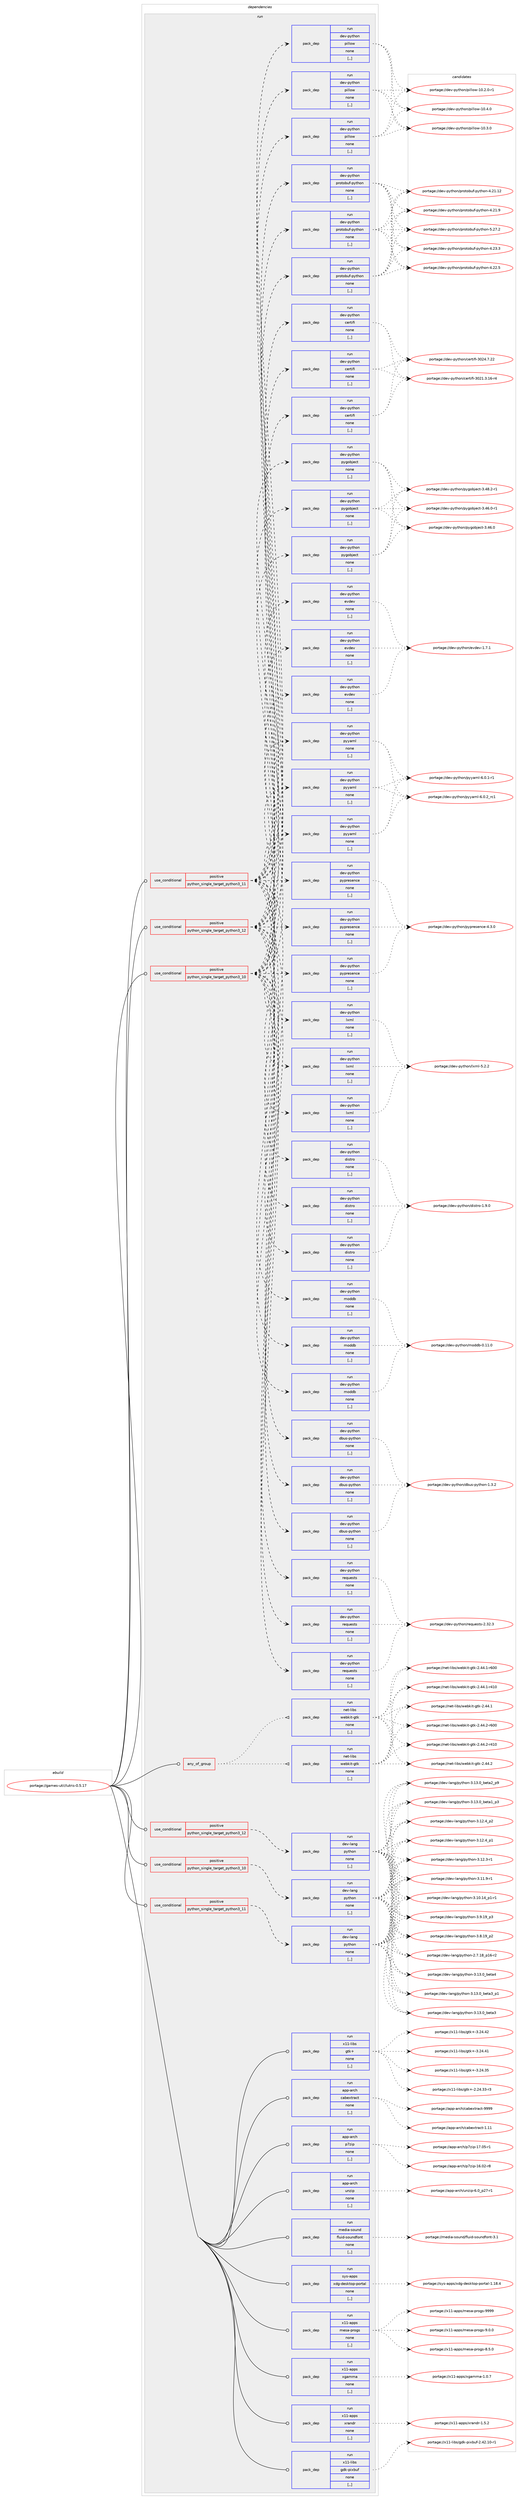 digraph prolog {

# *************
# Graph options
# *************

newrank=true;
concentrate=true;
compound=true;
graph [rankdir=LR,fontname=Helvetica,fontsize=10,ranksep=1.5];#, ranksep=2.5, nodesep=0.2];
edge  [arrowhead=vee];
node  [fontname=Helvetica,fontsize=10];

# **********
# The ebuild
# **********

subgraph cluster_leftcol {
color=gray;
label=<<i>ebuild</i>>;
id [label="portage://games-util/lutris-0.5.17", color=red, width=4, href="../games-util/lutris-0.5.17.svg"];
}

# ****************
# The dependencies
# ****************

subgraph cluster_midcol {
color=gray;
label=<<i>dependencies</i>>;
subgraph cluster_compile {
fillcolor="#eeeeee";
style=filled;
label=<<i>compile</i>>;
}
subgraph cluster_compileandrun {
fillcolor="#eeeeee";
style=filled;
label=<<i>compile and run</i>>;
}
subgraph cluster_run {
fillcolor="#eeeeee";
style=filled;
label=<<i>run</i>>;
subgraph any1365 {
dependency235565 [label=<<TABLE BORDER="0" CELLBORDER="1" CELLSPACING="0" CELLPADDING="4"><TR><TD CELLPADDING="10">any_of_group</TD></TR></TABLE>>, shape=none, color=red];subgraph pack169086 {
dependency235566 [label=<<TABLE BORDER="0" CELLBORDER="1" CELLSPACING="0" CELLPADDING="4" WIDTH="220"><TR><TD ROWSPAN="6" CELLPADDING="30">pack_dep</TD></TR><TR><TD WIDTH="110">run</TD></TR><TR><TD>net-libs</TD></TR><TR><TD>webkit-gtk</TD></TR><TR><TD>none</TD></TR><TR><TD>[,,]</TD></TR></TABLE>>, shape=none, color=blue];
}
dependency235565:e -> dependency235566:w [weight=20,style="dotted",arrowhead="oinv"];
subgraph pack169087 {
dependency235567 [label=<<TABLE BORDER="0" CELLBORDER="1" CELLSPACING="0" CELLPADDING="4" WIDTH="220"><TR><TD ROWSPAN="6" CELLPADDING="30">pack_dep</TD></TR><TR><TD WIDTH="110">run</TD></TR><TR><TD>net-libs</TD></TR><TR><TD>webkit-gtk</TD></TR><TR><TD>none</TD></TR><TR><TD>[,,]</TD></TR></TABLE>>, shape=none, color=blue];
}
dependency235565:e -> dependency235567:w [weight=20,style="dotted",arrowhead="oinv"];
}
id:e -> dependency235565:w [weight=20,style="solid",arrowhead="odot"];
subgraph cond64954 {
dependency235568 [label=<<TABLE BORDER="0" CELLBORDER="1" CELLSPACING="0" CELLPADDING="4"><TR><TD ROWSPAN="3" CELLPADDING="10">use_conditional</TD></TR><TR><TD>positive</TD></TR><TR><TD>python_single_target_python3_10</TD></TR></TABLE>>, shape=none, color=red];
subgraph pack169088 {
dependency235569 [label=<<TABLE BORDER="0" CELLBORDER="1" CELLSPACING="0" CELLPADDING="4" WIDTH="220"><TR><TD ROWSPAN="6" CELLPADDING="30">pack_dep</TD></TR><TR><TD WIDTH="110">run</TD></TR><TR><TD>dev-lang</TD></TR><TR><TD>python</TD></TR><TR><TD>none</TD></TR><TR><TD>[,,]</TD></TR></TABLE>>, shape=none, color=blue];
}
dependency235568:e -> dependency235569:w [weight=20,style="dashed",arrowhead="vee"];
}
id:e -> dependency235568:w [weight=20,style="solid",arrowhead="odot"];
subgraph cond64955 {
dependency235570 [label=<<TABLE BORDER="0" CELLBORDER="1" CELLSPACING="0" CELLPADDING="4"><TR><TD ROWSPAN="3" CELLPADDING="10">use_conditional</TD></TR><TR><TD>positive</TD></TR><TR><TD>python_single_target_python3_10</TD></TR></TABLE>>, shape=none, color=red];
subgraph pack169089 {
dependency235571 [label=<<TABLE BORDER="0" CELLBORDER="1" CELLSPACING="0" CELLPADDING="4" WIDTH="220"><TR><TD ROWSPAN="6" CELLPADDING="30">pack_dep</TD></TR><TR><TD WIDTH="110">run</TD></TR><TR><TD>dev-python</TD></TR><TR><TD>certifi</TD></TR><TR><TD>none</TD></TR><TR><TD>[,,]</TD></TR></TABLE>>, shape=none, color=blue];
}
dependency235570:e -> dependency235571:w [weight=20,style="dashed",arrowhead="vee"];
subgraph pack169090 {
dependency235572 [label=<<TABLE BORDER="0" CELLBORDER="1" CELLSPACING="0" CELLPADDING="4" WIDTH="220"><TR><TD ROWSPAN="6" CELLPADDING="30">pack_dep</TD></TR><TR><TD WIDTH="110">run</TD></TR><TR><TD>dev-python</TD></TR><TR><TD>dbus-python</TD></TR><TR><TD>none</TD></TR><TR><TD>[,,]</TD></TR></TABLE>>, shape=none, color=blue];
}
dependency235570:e -> dependency235572:w [weight=20,style="dashed",arrowhead="vee"];
subgraph pack169091 {
dependency235573 [label=<<TABLE BORDER="0" CELLBORDER="1" CELLSPACING="0" CELLPADDING="4" WIDTH="220"><TR><TD ROWSPAN="6" CELLPADDING="30">pack_dep</TD></TR><TR><TD WIDTH="110">run</TD></TR><TR><TD>dev-python</TD></TR><TR><TD>distro</TD></TR><TR><TD>none</TD></TR><TR><TD>[,,]</TD></TR></TABLE>>, shape=none, color=blue];
}
dependency235570:e -> dependency235573:w [weight=20,style="dashed",arrowhead="vee"];
subgraph pack169092 {
dependency235574 [label=<<TABLE BORDER="0" CELLBORDER="1" CELLSPACING="0" CELLPADDING="4" WIDTH="220"><TR><TD ROWSPAN="6" CELLPADDING="30">pack_dep</TD></TR><TR><TD WIDTH="110">run</TD></TR><TR><TD>dev-python</TD></TR><TR><TD>evdev</TD></TR><TR><TD>none</TD></TR><TR><TD>[,,]</TD></TR></TABLE>>, shape=none, color=blue];
}
dependency235570:e -> dependency235574:w [weight=20,style="dashed",arrowhead="vee"];
subgraph pack169093 {
dependency235575 [label=<<TABLE BORDER="0" CELLBORDER="1" CELLSPACING="0" CELLPADDING="4" WIDTH="220"><TR><TD ROWSPAN="6" CELLPADDING="30">pack_dep</TD></TR><TR><TD WIDTH="110">run</TD></TR><TR><TD>dev-python</TD></TR><TR><TD>lxml</TD></TR><TR><TD>none</TD></TR><TR><TD>[,,]</TD></TR></TABLE>>, shape=none, color=blue];
}
dependency235570:e -> dependency235575:w [weight=20,style="dashed",arrowhead="vee"];
subgraph pack169094 {
dependency235576 [label=<<TABLE BORDER="0" CELLBORDER="1" CELLSPACING="0" CELLPADDING="4" WIDTH="220"><TR><TD ROWSPAN="6" CELLPADDING="30">pack_dep</TD></TR><TR><TD WIDTH="110">run</TD></TR><TR><TD>dev-python</TD></TR><TR><TD>pillow</TD></TR><TR><TD>none</TD></TR><TR><TD>[,,]</TD></TR></TABLE>>, shape=none, color=blue];
}
dependency235570:e -> dependency235576:w [weight=20,style="dashed",arrowhead="vee"];
subgraph pack169095 {
dependency235577 [label=<<TABLE BORDER="0" CELLBORDER="1" CELLSPACING="0" CELLPADDING="4" WIDTH="220"><TR><TD ROWSPAN="6" CELLPADDING="30">pack_dep</TD></TR><TR><TD WIDTH="110">run</TD></TR><TR><TD>dev-python</TD></TR><TR><TD>pygobject</TD></TR><TR><TD>none</TD></TR><TR><TD>[,,]</TD></TR></TABLE>>, shape=none, color=blue];
}
dependency235570:e -> dependency235577:w [weight=20,style="dashed",arrowhead="vee"];
subgraph pack169096 {
dependency235578 [label=<<TABLE BORDER="0" CELLBORDER="1" CELLSPACING="0" CELLPADDING="4" WIDTH="220"><TR><TD ROWSPAN="6" CELLPADDING="30">pack_dep</TD></TR><TR><TD WIDTH="110">run</TD></TR><TR><TD>dev-python</TD></TR><TR><TD>pypresence</TD></TR><TR><TD>none</TD></TR><TR><TD>[,,]</TD></TR></TABLE>>, shape=none, color=blue];
}
dependency235570:e -> dependency235578:w [weight=20,style="dashed",arrowhead="vee"];
subgraph pack169097 {
dependency235579 [label=<<TABLE BORDER="0" CELLBORDER="1" CELLSPACING="0" CELLPADDING="4" WIDTH="220"><TR><TD ROWSPAN="6" CELLPADDING="30">pack_dep</TD></TR><TR><TD WIDTH="110">run</TD></TR><TR><TD>dev-python</TD></TR><TR><TD>pyyaml</TD></TR><TR><TD>none</TD></TR><TR><TD>[,,]</TD></TR></TABLE>>, shape=none, color=blue];
}
dependency235570:e -> dependency235579:w [weight=20,style="dashed",arrowhead="vee"];
subgraph pack169098 {
dependency235580 [label=<<TABLE BORDER="0" CELLBORDER="1" CELLSPACING="0" CELLPADDING="4" WIDTH="220"><TR><TD ROWSPAN="6" CELLPADDING="30">pack_dep</TD></TR><TR><TD WIDTH="110">run</TD></TR><TR><TD>dev-python</TD></TR><TR><TD>requests</TD></TR><TR><TD>none</TD></TR><TR><TD>[,,]</TD></TR></TABLE>>, shape=none, color=blue];
}
dependency235570:e -> dependency235580:w [weight=20,style="dashed",arrowhead="vee"];
subgraph pack169099 {
dependency235581 [label=<<TABLE BORDER="0" CELLBORDER="1" CELLSPACING="0" CELLPADDING="4" WIDTH="220"><TR><TD ROWSPAN="6" CELLPADDING="30">pack_dep</TD></TR><TR><TD WIDTH="110">run</TD></TR><TR><TD>dev-python</TD></TR><TR><TD>protobuf-python</TD></TR><TR><TD>none</TD></TR><TR><TD>[,,]</TD></TR></TABLE>>, shape=none, color=blue];
}
dependency235570:e -> dependency235581:w [weight=20,style="dashed",arrowhead="vee"];
subgraph pack169100 {
dependency235582 [label=<<TABLE BORDER="0" CELLBORDER="1" CELLSPACING="0" CELLPADDING="4" WIDTH="220"><TR><TD ROWSPAN="6" CELLPADDING="30">pack_dep</TD></TR><TR><TD WIDTH="110">run</TD></TR><TR><TD>dev-python</TD></TR><TR><TD>moddb</TD></TR><TR><TD>none</TD></TR><TR><TD>[,,]</TD></TR></TABLE>>, shape=none, color=blue];
}
dependency235570:e -> dependency235582:w [weight=20,style="dashed",arrowhead="vee"];
}
id:e -> dependency235570:w [weight=20,style="solid",arrowhead="odot"];
subgraph cond64956 {
dependency235583 [label=<<TABLE BORDER="0" CELLBORDER="1" CELLSPACING="0" CELLPADDING="4"><TR><TD ROWSPAN="3" CELLPADDING="10">use_conditional</TD></TR><TR><TD>positive</TD></TR><TR><TD>python_single_target_python3_11</TD></TR></TABLE>>, shape=none, color=red];
subgraph pack169101 {
dependency235584 [label=<<TABLE BORDER="0" CELLBORDER="1" CELLSPACING="0" CELLPADDING="4" WIDTH="220"><TR><TD ROWSPAN="6" CELLPADDING="30">pack_dep</TD></TR><TR><TD WIDTH="110">run</TD></TR><TR><TD>dev-lang</TD></TR><TR><TD>python</TD></TR><TR><TD>none</TD></TR><TR><TD>[,,]</TD></TR></TABLE>>, shape=none, color=blue];
}
dependency235583:e -> dependency235584:w [weight=20,style="dashed",arrowhead="vee"];
}
id:e -> dependency235583:w [weight=20,style="solid",arrowhead="odot"];
subgraph cond64957 {
dependency235585 [label=<<TABLE BORDER="0" CELLBORDER="1" CELLSPACING="0" CELLPADDING="4"><TR><TD ROWSPAN="3" CELLPADDING="10">use_conditional</TD></TR><TR><TD>positive</TD></TR><TR><TD>python_single_target_python3_11</TD></TR></TABLE>>, shape=none, color=red];
subgraph pack169102 {
dependency235586 [label=<<TABLE BORDER="0" CELLBORDER="1" CELLSPACING="0" CELLPADDING="4" WIDTH="220"><TR><TD ROWSPAN="6" CELLPADDING="30">pack_dep</TD></TR><TR><TD WIDTH="110">run</TD></TR><TR><TD>dev-python</TD></TR><TR><TD>certifi</TD></TR><TR><TD>none</TD></TR><TR><TD>[,,]</TD></TR></TABLE>>, shape=none, color=blue];
}
dependency235585:e -> dependency235586:w [weight=20,style="dashed",arrowhead="vee"];
subgraph pack169103 {
dependency235587 [label=<<TABLE BORDER="0" CELLBORDER="1" CELLSPACING="0" CELLPADDING="4" WIDTH="220"><TR><TD ROWSPAN="6" CELLPADDING="30">pack_dep</TD></TR><TR><TD WIDTH="110">run</TD></TR><TR><TD>dev-python</TD></TR><TR><TD>dbus-python</TD></TR><TR><TD>none</TD></TR><TR><TD>[,,]</TD></TR></TABLE>>, shape=none, color=blue];
}
dependency235585:e -> dependency235587:w [weight=20,style="dashed",arrowhead="vee"];
subgraph pack169104 {
dependency235588 [label=<<TABLE BORDER="0" CELLBORDER="1" CELLSPACING="0" CELLPADDING="4" WIDTH="220"><TR><TD ROWSPAN="6" CELLPADDING="30">pack_dep</TD></TR><TR><TD WIDTH="110">run</TD></TR><TR><TD>dev-python</TD></TR><TR><TD>distro</TD></TR><TR><TD>none</TD></TR><TR><TD>[,,]</TD></TR></TABLE>>, shape=none, color=blue];
}
dependency235585:e -> dependency235588:w [weight=20,style="dashed",arrowhead="vee"];
subgraph pack169105 {
dependency235589 [label=<<TABLE BORDER="0" CELLBORDER="1" CELLSPACING="0" CELLPADDING="4" WIDTH="220"><TR><TD ROWSPAN="6" CELLPADDING="30">pack_dep</TD></TR><TR><TD WIDTH="110">run</TD></TR><TR><TD>dev-python</TD></TR><TR><TD>evdev</TD></TR><TR><TD>none</TD></TR><TR><TD>[,,]</TD></TR></TABLE>>, shape=none, color=blue];
}
dependency235585:e -> dependency235589:w [weight=20,style="dashed",arrowhead="vee"];
subgraph pack169106 {
dependency235590 [label=<<TABLE BORDER="0" CELLBORDER="1" CELLSPACING="0" CELLPADDING="4" WIDTH="220"><TR><TD ROWSPAN="6" CELLPADDING="30">pack_dep</TD></TR><TR><TD WIDTH="110">run</TD></TR><TR><TD>dev-python</TD></TR><TR><TD>lxml</TD></TR><TR><TD>none</TD></TR><TR><TD>[,,]</TD></TR></TABLE>>, shape=none, color=blue];
}
dependency235585:e -> dependency235590:w [weight=20,style="dashed",arrowhead="vee"];
subgraph pack169107 {
dependency235591 [label=<<TABLE BORDER="0" CELLBORDER="1" CELLSPACING="0" CELLPADDING="4" WIDTH="220"><TR><TD ROWSPAN="6" CELLPADDING="30">pack_dep</TD></TR><TR><TD WIDTH="110">run</TD></TR><TR><TD>dev-python</TD></TR><TR><TD>pillow</TD></TR><TR><TD>none</TD></TR><TR><TD>[,,]</TD></TR></TABLE>>, shape=none, color=blue];
}
dependency235585:e -> dependency235591:w [weight=20,style="dashed",arrowhead="vee"];
subgraph pack169108 {
dependency235592 [label=<<TABLE BORDER="0" CELLBORDER="1" CELLSPACING="0" CELLPADDING="4" WIDTH="220"><TR><TD ROWSPAN="6" CELLPADDING="30">pack_dep</TD></TR><TR><TD WIDTH="110">run</TD></TR><TR><TD>dev-python</TD></TR><TR><TD>pygobject</TD></TR><TR><TD>none</TD></TR><TR><TD>[,,]</TD></TR></TABLE>>, shape=none, color=blue];
}
dependency235585:e -> dependency235592:w [weight=20,style="dashed",arrowhead="vee"];
subgraph pack169109 {
dependency235593 [label=<<TABLE BORDER="0" CELLBORDER="1" CELLSPACING="0" CELLPADDING="4" WIDTH="220"><TR><TD ROWSPAN="6" CELLPADDING="30">pack_dep</TD></TR><TR><TD WIDTH="110">run</TD></TR><TR><TD>dev-python</TD></TR><TR><TD>pypresence</TD></TR><TR><TD>none</TD></TR><TR><TD>[,,]</TD></TR></TABLE>>, shape=none, color=blue];
}
dependency235585:e -> dependency235593:w [weight=20,style="dashed",arrowhead="vee"];
subgraph pack169110 {
dependency235594 [label=<<TABLE BORDER="0" CELLBORDER="1" CELLSPACING="0" CELLPADDING="4" WIDTH="220"><TR><TD ROWSPAN="6" CELLPADDING="30">pack_dep</TD></TR><TR><TD WIDTH="110">run</TD></TR><TR><TD>dev-python</TD></TR><TR><TD>pyyaml</TD></TR><TR><TD>none</TD></TR><TR><TD>[,,]</TD></TR></TABLE>>, shape=none, color=blue];
}
dependency235585:e -> dependency235594:w [weight=20,style="dashed",arrowhead="vee"];
subgraph pack169111 {
dependency235595 [label=<<TABLE BORDER="0" CELLBORDER="1" CELLSPACING="0" CELLPADDING="4" WIDTH="220"><TR><TD ROWSPAN="6" CELLPADDING="30">pack_dep</TD></TR><TR><TD WIDTH="110">run</TD></TR><TR><TD>dev-python</TD></TR><TR><TD>requests</TD></TR><TR><TD>none</TD></TR><TR><TD>[,,]</TD></TR></TABLE>>, shape=none, color=blue];
}
dependency235585:e -> dependency235595:w [weight=20,style="dashed",arrowhead="vee"];
subgraph pack169112 {
dependency235596 [label=<<TABLE BORDER="0" CELLBORDER="1" CELLSPACING="0" CELLPADDING="4" WIDTH="220"><TR><TD ROWSPAN="6" CELLPADDING="30">pack_dep</TD></TR><TR><TD WIDTH="110">run</TD></TR><TR><TD>dev-python</TD></TR><TR><TD>protobuf-python</TD></TR><TR><TD>none</TD></TR><TR><TD>[,,]</TD></TR></TABLE>>, shape=none, color=blue];
}
dependency235585:e -> dependency235596:w [weight=20,style="dashed",arrowhead="vee"];
subgraph pack169113 {
dependency235597 [label=<<TABLE BORDER="0" CELLBORDER="1" CELLSPACING="0" CELLPADDING="4" WIDTH="220"><TR><TD ROWSPAN="6" CELLPADDING="30">pack_dep</TD></TR><TR><TD WIDTH="110">run</TD></TR><TR><TD>dev-python</TD></TR><TR><TD>moddb</TD></TR><TR><TD>none</TD></TR><TR><TD>[,,]</TD></TR></TABLE>>, shape=none, color=blue];
}
dependency235585:e -> dependency235597:w [weight=20,style="dashed",arrowhead="vee"];
}
id:e -> dependency235585:w [weight=20,style="solid",arrowhead="odot"];
subgraph cond64958 {
dependency235598 [label=<<TABLE BORDER="0" CELLBORDER="1" CELLSPACING="0" CELLPADDING="4"><TR><TD ROWSPAN="3" CELLPADDING="10">use_conditional</TD></TR><TR><TD>positive</TD></TR><TR><TD>python_single_target_python3_12</TD></TR></TABLE>>, shape=none, color=red];
subgraph pack169114 {
dependency235599 [label=<<TABLE BORDER="0" CELLBORDER="1" CELLSPACING="0" CELLPADDING="4" WIDTH="220"><TR><TD ROWSPAN="6" CELLPADDING="30">pack_dep</TD></TR><TR><TD WIDTH="110">run</TD></TR><TR><TD>dev-lang</TD></TR><TR><TD>python</TD></TR><TR><TD>none</TD></TR><TR><TD>[,,]</TD></TR></TABLE>>, shape=none, color=blue];
}
dependency235598:e -> dependency235599:w [weight=20,style="dashed",arrowhead="vee"];
}
id:e -> dependency235598:w [weight=20,style="solid",arrowhead="odot"];
subgraph cond64959 {
dependency235600 [label=<<TABLE BORDER="0" CELLBORDER="1" CELLSPACING="0" CELLPADDING="4"><TR><TD ROWSPAN="3" CELLPADDING="10">use_conditional</TD></TR><TR><TD>positive</TD></TR><TR><TD>python_single_target_python3_12</TD></TR></TABLE>>, shape=none, color=red];
subgraph pack169115 {
dependency235601 [label=<<TABLE BORDER="0" CELLBORDER="1" CELLSPACING="0" CELLPADDING="4" WIDTH="220"><TR><TD ROWSPAN="6" CELLPADDING="30">pack_dep</TD></TR><TR><TD WIDTH="110">run</TD></TR><TR><TD>dev-python</TD></TR><TR><TD>certifi</TD></TR><TR><TD>none</TD></TR><TR><TD>[,,]</TD></TR></TABLE>>, shape=none, color=blue];
}
dependency235600:e -> dependency235601:w [weight=20,style="dashed",arrowhead="vee"];
subgraph pack169116 {
dependency235602 [label=<<TABLE BORDER="0" CELLBORDER="1" CELLSPACING="0" CELLPADDING="4" WIDTH="220"><TR><TD ROWSPAN="6" CELLPADDING="30">pack_dep</TD></TR><TR><TD WIDTH="110">run</TD></TR><TR><TD>dev-python</TD></TR><TR><TD>dbus-python</TD></TR><TR><TD>none</TD></TR><TR><TD>[,,]</TD></TR></TABLE>>, shape=none, color=blue];
}
dependency235600:e -> dependency235602:w [weight=20,style="dashed",arrowhead="vee"];
subgraph pack169117 {
dependency235603 [label=<<TABLE BORDER="0" CELLBORDER="1" CELLSPACING="0" CELLPADDING="4" WIDTH="220"><TR><TD ROWSPAN="6" CELLPADDING="30">pack_dep</TD></TR><TR><TD WIDTH="110">run</TD></TR><TR><TD>dev-python</TD></TR><TR><TD>distro</TD></TR><TR><TD>none</TD></TR><TR><TD>[,,]</TD></TR></TABLE>>, shape=none, color=blue];
}
dependency235600:e -> dependency235603:w [weight=20,style="dashed",arrowhead="vee"];
subgraph pack169118 {
dependency235604 [label=<<TABLE BORDER="0" CELLBORDER="1" CELLSPACING="0" CELLPADDING="4" WIDTH="220"><TR><TD ROWSPAN="6" CELLPADDING="30">pack_dep</TD></TR><TR><TD WIDTH="110">run</TD></TR><TR><TD>dev-python</TD></TR><TR><TD>evdev</TD></TR><TR><TD>none</TD></TR><TR><TD>[,,]</TD></TR></TABLE>>, shape=none, color=blue];
}
dependency235600:e -> dependency235604:w [weight=20,style="dashed",arrowhead="vee"];
subgraph pack169119 {
dependency235605 [label=<<TABLE BORDER="0" CELLBORDER="1" CELLSPACING="0" CELLPADDING="4" WIDTH="220"><TR><TD ROWSPAN="6" CELLPADDING="30">pack_dep</TD></TR><TR><TD WIDTH="110">run</TD></TR><TR><TD>dev-python</TD></TR><TR><TD>lxml</TD></TR><TR><TD>none</TD></TR><TR><TD>[,,]</TD></TR></TABLE>>, shape=none, color=blue];
}
dependency235600:e -> dependency235605:w [weight=20,style="dashed",arrowhead="vee"];
subgraph pack169120 {
dependency235606 [label=<<TABLE BORDER="0" CELLBORDER="1" CELLSPACING="0" CELLPADDING="4" WIDTH="220"><TR><TD ROWSPAN="6" CELLPADDING="30">pack_dep</TD></TR><TR><TD WIDTH="110">run</TD></TR><TR><TD>dev-python</TD></TR><TR><TD>pillow</TD></TR><TR><TD>none</TD></TR><TR><TD>[,,]</TD></TR></TABLE>>, shape=none, color=blue];
}
dependency235600:e -> dependency235606:w [weight=20,style="dashed",arrowhead="vee"];
subgraph pack169121 {
dependency235607 [label=<<TABLE BORDER="0" CELLBORDER="1" CELLSPACING="0" CELLPADDING="4" WIDTH="220"><TR><TD ROWSPAN="6" CELLPADDING="30">pack_dep</TD></TR><TR><TD WIDTH="110">run</TD></TR><TR><TD>dev-python</TD></TR><TR><TD>pygobject</TD></TR><TR><TD>none</TD></TR><TR><TD>[,,]</TD></TR></TABLE>>, shape=none, color=blue];
}
dependency235600:e -> dependency235607:w [weight=20,style="dashed",arrowhead="vee"];
subgraph pack169122 {
dependency235608 [label=<<TABLE BORDER="0" CELLBORDER="1" CELLSPACING="0" CELLPADDING="4" WIDTH="220"><TR><TD ROWSPAN="6" CELLPADDING="30">pack_dep</TD></TR><TR><TD WIDTH="110">run</TD></TR><TR><TD>dev-python</TD></TR><TR><TD>pypresence</TD></TR><TR><TD>none</TD></TR><TR><TD>[,,]</TD></TR></TABLE>>, shape=none, color=blue];
}
dependency235600:e -> dependency235608:w [weight=20,style="dashed",arrowhead="vee"];
subgraph pack169123 {
dependency235609 [label=<<TABLE BORDER="0" CELLBORDER="1" CELLSPACING="0" CELLPADDING="4" WIDTH="220"><TR><TD ROWSPAN="6" CELLPADDING="30">pack_dep</TD></TR><TR><TD WIDTH="110">run</TD></TR><TR><TD>dev-python</TD></TR><TR><TD>pyyaml</TD></TR><TR><TD>none</TD></TR><TR><TD>[,,]</TD></TR></TABLE>>, shape=none, color=blue];
}
dependency235600:e -> dependency235609:w [weight=20,style="dashed",arrowhead="vee"];
subgraph pack169124 {
dependency235610 [label=<<TABLE BORDER="0" CELLBORDER="1" CELLSPACING="0" CELLPADDING="4" WIDTH="220"><TR><TD ROWSPAN="6" CELLPADDING="30">pack_dep</TD></TR><TR><TD WIDTH="110">run</TD></TR><TR><TD>dev-python</TD></TR><TR><TD>requests</TD></TR><TR><TD>none</TD></TR><TR><TD>[,,]</TD></TR></TABLE>>, shape=none, color=blue];
}
dependency235600:e -> dependency235610:w [weight=20,style="dashed",arrowhead="vee"];
subgraph pack169125 {
dependency235611 [label=<<TABLE BORDER="0" CELLBORDER="1" CELLSPACING="0" CELLPADDING="4" WIDTH="220"><TR><TD ROWSPAN="6" CELLPADDING="30">pack_dep</TD></TR><TR><TD WIDTH="110">run</TD></TR><TR><TD>dev-python</TD></TR><TR><TD>protobuf-python</TD></TR><TR><TD>none</TD></TR><TR><TD>[,,]</TD></TR></TABLE>>, shape=none, color=blue];
}
dependency235600:e -> dependency235611:w [weight=20,style="dashed",arrowhead="vee"];
subgraph pack169126 {
dependency235612 [label=<<TABLE BORDER="0" CELLBORDER="1" CELLSPACING="0" CELLPADDING="4" WIDTH="220"><TR><TD ROWSPAN="6" CELLPADDING="30">pack_dep</TD></TR><TR><TD WIDTH="110">run</TD></TR><TR><TD>dev-python</TD></TR><TR><TD>moddb</TD></TR><TR><TD>none</TD></TR><TR><TD>[,,]</TD></TR></TABLE>>, shape=none, color=blue];
}
dependency235600:e -> dependency235612:w [weight=20,style="dashed",arrowhead="vee"];
}
id:e -> dependency235600:w [weight=20,style="solid",arrowhead="odot"];
subgraph pack169127 {
dependency235613 [label=<<TABLE BORDER="0" CELLBORDER="1" CELLSPACING="0" CELLPADDING="4" WIDTH="220"><TR><TD ROWSPAN="6" CELLPADDING="30">pack_dep</TD></TR><TR><TD WIDTH="110">run</TD></TR><TR><TD>app-arch</TD></TR><TR><TD>cabextract</TD></TR><TR><TD>none</TD></TR><TR><TD>[,,]</TD></TR></TABLE>>, shape=none, color=blue];
}
id:e -> dependency235613:w [weight=20,style="solid",arrowhead="odot"];
subgraph pack169128 {
dependency235614 [label=<<TABLE BORDER="0" CELLBORDER="1" CELLSPACING="0" CELLPADDING="4" WIDTH="220"><TR><TD ROWSPAN="6" CELLPADDING="30">pack_dep</TD></TR><TR><TD WIDTH="110">run</TD></TR><TR><TD>app-arch</TD></TR><TR><TD>p7zip</TD></TR><TR><TD>none</TD></TR><TR><TD>[,,]</TD></TR></TABLE>>, shape=none, color=blue];
}
id:e -> dependency235614:w [weight=20,style="solid",arrowhead="odot"];
subgraph pack169129 {
dependency235615 [label=<<TABLE BORDER="0" CELLBORDER="1" CELLSPACING="0" CELLPADDING="4" WIDTH="220"><TR><TD ROWSPAN="6" CELLPADDING="30">pack_dep</TD></TR><TR><TD WIDTH="110">run</TD></TR><TR><TD>app-arch</TD></TR><TR><TD>unzip</TD></TR><TR><TD>none</TD></TR><TR><TD>[,,]</TD></TR></TABLE>>, shape=none, color=blue];
}
id:e -> dependency235615:w [weight=20,style="solid",arrowhead="odot"];
subgraph pack169130 {
dependency235616 [label=<<TABLE BORDER="0" CELLBORDER="1" CELLSPACING="0" CELLPADDING="4" WIDTH="220"><TR><TD ROWSPAN="6" CELLPADDING="30">pack_dep</TD></TR><TR><TD WIDTH="110">run</TD></TR><TR><TD>media-sound</TD></TR><TR><TD>fluid-soundfont</TD></TR><TR><TD>none</TD></TR><TR><TD>[,,]</TD></TR></TABLE>>, shape=none, color=blue];
}
id:e -> dependency235616:w [weight=20,style="solid",arrowhead="odot"];
subgraph pack169131 {
dependency235617 [label=<<TABLE BORDER="0" CELLBORDER="1" CELLSPACING="0" CELLPADDING="4" WIDTH="220"><TR><TD ROWSPAN="6" CELLPADDING="30">pack_dep</TD></TR><TR><TD WIDTH="110">run</TD></TR><TR><TD>sys-apps</TD></TR><TR><TD>xdg-desktop-portal</TD></TR><TR><TD>none</TD></TR><TR><TD>[,,]</TD></TR></TABLE>>, shape=none, color=blue];
}
id:e -> dependency235617:w [weight=20,style="solid",arrowhead="odot"];
subgraph pack169132 {
dependency235618 [label=<<TABLE BORDER="0" CELLBORDER="1" CELLSPACING="0" CELLPADDING="4" WIDTH="220"><TR><TD ROWSPAN="6" CELLPADDING="30">pack_dep</TD></TR><TR><TD WIDTH="110">run</TD></TR><TR><TD>x11-apps</TD></TR><TR><TD>mesa-progs</TD></TR><TR><TD>none</TD></TR><TR><TD>[,,]</TD></TR></TABLE>>, shape=none, color=blue];
}
id:e -> dependency235618:w [weight=20,style="solid",arrowhead="odot"];
subgraph pack169133 {
dependency235619 [label=<<TABLE BORDER="0" CELLBORDER="1" CELLSPACING="0" CELLPADDING="4" WIDTH="220"><TR><TD ROWSPAN="6" CELLPADDING="30">pack_dep</TD></TR><TR><TD WIDTH="110">run</TD></TR><TR><TD>x11-apps</TD></TR><TR><TD>xgamma</TD></TR><TR><TD>none</TD></TR><TR><TD>[,,]</TD></TR></TABLE>>, shape=none, color=blue];
}
id:e -> dependency235619:w [weight=20,style="solid",arrowhead="odot"];
subgraph pack169134 {
dependency235620 [label=<<TABLE BORDER="0" CELLBORDER="1" CELLSPACING="0" CELLPADDING="4" WIDTH="220"><TR><TD ROWSPAN="6" CELLPADDING="30">pack_dep</TD></TR><TR><TD WIDTH="110">run</TD></TR><TR><TD>x11-apps</TD></TR><TR><TD>xrandr</TD></TR><TR><TD>none</TD></TR><TR><TD>[,,]</TD></TR></TABLE>>, shape=none, color=blue];
}
id:e -> dependency235620:w [weight=20,style="solid",arrowhead="odot"];
subgraph pack169135 {
dependency235621 [label=<<TABLE BORDER="0" CELLBORDER="1" CELLSPACING="0" CELLPADDING="4" WIDTH="220"><TR><TD ROWSPAN="6" CELLPADDING="30">pack_dep</TD></TR><TR><TD WIDTH="110">run</TD></TR><TR><TD>x11-libs</TD></TR><TR><TD>gdk-pixbuf</TD></TR><TR><TD>none</TD></TR><TR><TD>[,,]</TD></TR></TABLE>>, shape=none, color=blue];
}
id:e -> dependency235621:w [weight=20,style="solid",arrowhead="odot"];
subgraph pack169136 {
dependency235622 [label=<<TABLE BORDER="0" CELLBORDER="1" CELLSPACING="0" CELLPADDING="4" WIDTH="220"><TR><TD ROWSPAN="6" CELLPADDING="30">pack_dep</TD></TR><TR><TD WIDTH="110">run</TD></TR><TR><TD>x11-libs</TD></TR><TR><TD>gtk+</TD></TR><TR><TD>none</TD></TR><TR><TD>[,,]</TD></TR></TABLE>>, shape=none, color=blue];
}
id:e -> dependency235622:w [weight=20,style="solid",arrowhead="odot"];
}
}

# **************
# The candidates
# **************

subgraph cluster_choices {
rank=same;
color=gray;
label=<<i>candidates</i>>;

subgraph choice169086 {
color=black;
nodesep=1;
choice11010111645108105981154711910198107105116451031161074550465252465045114544848 [label="portage://net-libs/webkit-gtk-2.44.2-r600", color=red, width=4,href="../net-libs/webkit-gtk-2.44.2-r600.svg"];
choice11010111645108105981154711910198107105116451031161074550465252465045114524948 [label="portage://net-libs/webkit-gtk-2.44.2-r410", color=red, width=4,href="../net-libs/webkit-gtk-2.44.2-r410.svg"];
choice110101116451081059811547119101981071051164510311610745504652524650 [label="portage://net-libs/webkit-gtk-2.44.2", color=red, width=4,href="../net-libs/webkit-gtk-2.44.2.svg"];
choice11010111645108105981154711910198107105116451031161074550465252464945114544848 [label="portage://net-libs/webkit-gtk-2.44.1-r600", color=red, width=4,href="../net-libs/webkit-gtk-2.44.1-r600.svg"];
choice11010111645108105981154711910198107105116451031161074550465252464945114524948 [label="portage://net-libs/webkit-gtk-2.44.1-r410", color=red, width=4,href="../net-libs/webkit-gtk-2.44.1-r410.svg"];
choice110101116451081059811547119101981071051164510311610745504652524649 [label="portage://net-libs/webkit-gtk-2.44.1", color=red, width=4,href="../net-libs/webkit-gtk-2.44.1.svg"];
dependency235566:e -> choice11010111645108105981154711910198107105116451031161074550465252465045114544848:w [style=dotted,weight="100"];
dependency235566:e -> choice11010111645108105981154711910198107105116451031161074550465252465045114524948:w [style=dotted,weight="100"];
dependency235566:e -> choice110101116451081059811547119101981071051164510311610745504652524650:w [style=dotted,weight="100"];
dependency235566:e -> choice11010111645108105981154711910198107105116451031161074550465252464945114544848:w [style=dotted,weight="100"];
dependency235566:e -> choice11010111645108105981154711910198107105116451031161074550465252464945114524948:w [style=dotted,weight="100"];
dependency235566:e -> choice110101116451081059811547119101981071051164510311610745504652524649:w [style=dotted,weight="100"];
}
subgraph choice169087 {
color=black;
nodesep=1;
choice11010111645108105981154711910198107105116451031161074550465252465045114544848 [label="portage://net-libs/webkit-gtk-2.44.2-r600", color=red, width=4,href="../net-libs/webkit-gtk-2.44.2-r600.svg"];
choice11010111645108105981154711910198107105116451031161074550465252465045114524948 [label="portage://net-libs/webkit-gtk-2.44.2-r410", color=red, width=4,href="../net-libs/webkit-gtk-2.44.2-r410.svg"];
choice110101116451081059811547119101981071051164510311610745504652524650 [label="portage://net-libs/webkit-gtk-2.44.2", color=red, width=4,href="../net-libs/webkit-gtk-2.44.2.svg"];
choice11010111645108105981154711910198107105116451031161074550465252464945114544848 [label="portage://net-libs/webkit-gtk-2.44.1-r600", color=red, width=4,href="../net-libs/webkit-gtk-2.44.1-r600.svg"];
choice11010111645108105981154711910198107105116451031161074550465252464945114524948 [label="portage://net-libs/webkit-gtk-2.44.1-r410", color=red, width=4,href="../net-libs/webkit-gtk-2.44.1-r410.svg"];
choice110101116451081059811547119101981071051164510311610745504652524649 [label="portage://net-libs/webkit-gtk-2.44.1", color=red, width=4,href="../net-libs/webkit-gtk-2.44.1.svg"];
dependency235567:e -> choice11010111645108105981154711910198107105116451031161074550465252465045114544848:w [style=dotted,weight="100"];
dependency235567:e -> choice11010111645108105981154711910198107105116451031161074550465252465045114524948:w [style=dotted,weight="100"];
dependency235567:e -> choice110101116451081059811547119101981071051164510311610745504652524650:w [style=dotted,weight="100"];
dependency235567:e -> choice11010111645108105981154711910198107105116451031161074550465252464945114544848:w [style=dotted,weight="100"];
dependency235567:e -> choice11010111645108105981154711910198107105116451031161074550465252464945114524948:w [style=dotted,weight="100"];
dependency235567:e -> choice110101116451081059811547119101981071051164510311610745504652524649:w [style=dotted,weight="100"];
}
subgraph choice169088 {
color=black;
nodesep=1;
choice1001011184510897110103471121211161041111104551464951464895981011169752 [label="portage://dev-lang/python-3.13.0_beta4", color=red, width=4,href="../dev-lang/python-3.13.0_beta4.svg"];
choice10010111845108971101034711212111610411111045514649514648959810111697519511249 [label="portage://dev-lang/python-3.13.0_beta3_p1", color=red, width=4,href="../dev-lang/python-3.13.0_beta3_p1.svg"];
choice1001011184510897110103471121211161041111104551464951464895981011169751 [label="portage://dev-lang/python-3.13.0_beta3", color=red, width=4,href="../dev-lang/python-3.13.0_beta3.svg"];
choice10010111845108971101034711212111610411111045514649514648959810111697509511257 [label="portage://dev-lang/python-3.13.0_beta2_p9", color=red, width=4,href="../dev-lang/python-3.13.0_beta2_p9.svg"];
choice10010111845108971101034711212111610411111045514649514648959810111697499511251 [label="portage://dev-lang/python-3.13.0_beta1_p3", color=red, width=4,href="../dev-lang/python-3.13.0_beta1_p3.svg"];
choice100101118451089711010347112121116104111110455146495046529511250 [label="portage://dev-lang/python-3.12.4_p2", color=red, width=4,href="../dev-lang/python-3.12.4_p2.svg"];
choice100101118451089711010347112121116104111110455146495046529511249 [label="portage://dev-lang/python-3.12.4_p1", color=red, width=4,href="../dev-lang/python-3.12.4_p1.svg"];
choice100101118451089711010347112121116104111110455146495046514511449 [label="portage://dev-lang/python-3.12.3-r1", color=red, width=4,href="../dev-lang/python-3.12.3-r1.svg"];
choice100101118451089711010347112121116104111110455146494946574511449 [label="portage://dev-lang/python-3.11.9-r1", color=red, width=4,href="../dev-lang/python-3.11.9-r1.svg"];
choice100101118451089711010347112121116104111110455146494846495295112494511449 [label="portage://dev-lang/python-3.10.14_p1-r1", color=red, width=4,href="../dev-lang/python-3.10.14_p1-r1.svg"];
choice100101118451089711010347112121116104111110455146574649579511251 [label="portage://dev-lang/python-3.9.19_p3", color=red, width=4,href="../dev-lang/python-3.9.19_p3.svg"];
choice100101118451089711010347112121116104111110455146564649579511250 [label="portage://dev-lang/python-3.8.19_p2", color=red, width=4,href="../dev-lang/python-3.8.19_p2.svg"];
choice100101118451089711010347112121116104111110455046554649569511249544511450 [label="portage://dev-lang/python-2.7.18_p16-r2", color=red, width=4,href="../dev-lang/python-2.7.18_p16-r2.svg"];
dependency235569:e -> choice1001011184510897110103471121211161041111104551464951464895981011169752:w [style=dotted,weight="100"];
dependency235569:e -> choice10010111845108971101034711212111610411111045514649514648959810111697519511249:w [style=dotted,weight="100"];
dependency235569:e -> choice1001011184510897110103471121211161041111104551464951464895981011169751:w [style=dotted,weight="100"];
dependency235569:e -> choice10010111845108971101034711212111610411111045514649514648959810111697509511257:w [style=dotted,weight="100"];
dependency235569:e -> choice10010111845108971101034711212111610411111045514649514648959810111697499511251:w [style=dotted,weight="100"];
dependency235569:e -> choice100101118451089711010347112121116104111110455146495046529511250:w [style=dotted,weight="100"];
dependency235569:e -> choice100101118451089711010347112121116104111110455146495046529511249:w [style=dotted,weight="100"];
dependency235569:e -> choice100101118451089711010347112121116104111110455146495046514511449:w [style=dotted,weight="100"];
dependency235569:e -> choice100101118451089711010347112121116104111110455146494946574511449:w [style=dotted,weight="100"];
dependency235569:e -> choice100101118451089711010347112121116104111110455146494846495295112494511449:w [style=dotted,weight="100"];
dependency235569:e -> choice100101118451089711010347112121116104111110455146574649579511251:w [style=dotted,weight="100"];
dependency235569:e -> choice100101118451089711010347112121116104111110455146564649579511250:w [style=dotted,weight="100"];
dependency235569:e -> choice100101118451089711010347112121116104111110455046554649569511249544511450:w [style=dotted,weight="100"];
}
subgraph choice169089 {
color=black;
nodesep=1;
choice10010111845112121116104111110479910111411610510210545514850524655465050 [label="portage://dev-python/certifi-3024.7.22", color=red, width=4,href="../dev-python/certifi-3024.7.22.svg"];
choice100101118451121211161041111104799101114116105102105455148504946514649544511452 [label="portage://dev-python/certifi-3021.3.16-r4", color=red, width=4,href="../dev-python/certifi-3021.3.16-r4.svg"];
dependency235571:e -> choice10010111845112121116104111110479910111411610510210545514850524655465050:w [style=dotted,weight="100"];
dependency235571:e -> choice100101118451121211161041111104799101114116105102105455148504946514649544511452:w [style=dotted,weight="100"];
}
subgraph choice169090 {
color=black;
nodesep=1;
choice10010111845112121116104111110471009811711545112121116104111110454946514650 [label="portage://dev-python/dbus-python-1.3.2", color=red, width=4,href="../dev-python/dbus-python-1.3.2.svg"];
dependency235572:e -> choice10010111845112121116104111110471009811711545112121116104111110454946514650:w [style=dotted,weight="100"];
}
subgraph choice169091 {
color=black;
nodesep=1;
choice1001011184511212111610411111047100105115116114111454946574648 [label="portage://dev-python/distro-1.9.0", color=red, width=4,href="../dev-python/distro-1.9.0.svg"];
dependency235573:e -> choice1001011184511212111610411111047100105115116114111454946574648:w [style=dotted,weight="100"];
}
subgraph choice169092 {
color=black;
nodesep=1;
choice1001011184511212111610411111047101118100101118454946554649 [label="portage://dev-python/evdev-1.7.1", color=red, width=4,href="../dev-python/evdev-1.7.1.svg"];
dependency235574:e -> choice1001011184511212111610411111047101118100101118454946554649:w [style=dotted,weight="100"];
}
subgraph choice169093 {
color=black;
nodesep=1;
choice1001011184511212111610411111047108120109108455346504650 [label="portage://dev-python/lxml-5.2.2", color=red, width=4,href="../dev-python/lxml-5.2.2.svg"];
dependency235575:e -> choice1001011184511212111610411111047108120109108455346504650:w [style=dotted,weight="100"];
}
subgraph choice169094 {
color=black;
nodesep=1;
choice100101118451121211161041111104711210510810811111945494846524648 [label="portage://dev-python/pillow-10.4.0", color=red, width=4,href="../dev-python/pillow-10.4.0.svg"];
choice100101118451121211161041111104711210510810811111945494846514648 [label="portage://dev-python/pillow-10.3.0", color=red, width=4,href="../dev-python/pillow-10.3.0.svg"];
choice1001011184511212111610411111047112105108108111119454948465046484511449 [label="portage://dev-python/pillow-10.2.0-r1", color=red, width=4,href="../dev-python/pillow-10.2.0-r1.svg"];
dependency235576:e -> choice100101118451121211161041111104711210510810811111945494846524648:w [style=dotted,weight="100"];
dependency235576:e -> choice100101118451121211161041111104711210510810811111945494846514648:w [style=dotted,weight="100"];
dependency235576:e -> choice1001011184511212111610411111047112105108108111119454948465046484511449:w [style=dotted,weight="100"];
}
subgraph choice169095 {
color=black;
nodesep=1;
choice10010111845112121116104111110471121211031119810610199116455146525646504511449 [label="portage://dev-python/pygobject-3.48.2-r1", color=red, width=4,href="../dev-python/pygobject-3.48.2-r1.svg"];
choice10010111845112121116104111110471121211031119810610199116455146525446484511449 [label="portage://dev-python/pygobject-3.46.0-r1", color=red, width=4,href="../dev-python/pygobject-3.46.0-r1.svg"];
choice1001011184511212111610411111047112121103111981061019911645514652544648 [label="portage://dev-python/pygobject-3.46.0", color=red, width=4,href="../dev-python/pygobject-3.46.0.svg"];
dependency235577:e -> choice10010111845112121116104111110471121211031119810610199116455146525646504511449:w [style=dotted,weight="100"];
dependency235577:e -> choice10010111845112121116104111110471121211031119810610199116455146525446484511449:w [style=dotted,weight="100"];
dependency235577:e -> choice1001011184511212111610411111047112121103111981061019911645514652544648:w [style=dotted,weight="100"];
}
subgraph choice169096 {
color=black;
nodesep=1;
choice100101118451121211161041111104711212111211410111510111099101455246514648 [label="portage://dev-python/pypresence-4.3.0", color=red, width=4,href="../dev-python/pypresence-4.3.0.svg"];
dependency235578:e -> choice100101118451121211161041111104711212111211410111510111099101455246514648:w [style=dotted,weight="100"];
}
subgraph choice169097 {
color=black;
nodesep=1;
choice100101118451121211161041111104711212112197109108455446484650951149949 [label="portage://dev-python/pyyaml-6.0.2_rc1", color=red, width=4,href="../dev-python/pyyaml-6.0.2_rc1.svg"];
choice1001011184511212111610411111047112121121971091084554464846494511449 [label="portage://dev-python/pyyaml-6.0.1-r1", color=red, width=4,href="../dev-python/pyyaml-6.0.1-r1.svg"];
dependency235579:e -> choice100101118451121211161041111104711212112197109108455446484650951149949:w [style=dotted,weight="100"];
dependency235579:e -> choice1001011184511212111610411111047112121121971091084554464846494511449:w [style=dotted,weight="100"];
}
subgraph choice169098 {
color=black;
nodesep=1;
choice100101118451121211161041111104711410111311710111511611545504651504651 [label="portage://dev-python/requests-2.32.3", color=red, width=4,href="../dev-python/requests-2.32.3.svg"];
dependency235580:e -> choice100101118451121211161041111104711410111311710111511611545504651504651:w [style=dotted,weight="100"];
}
subgraph choice169099 {
color=black;
nodesep=1;
choice1001011184511212111610411111047112114111116111981171024511212111610411111045534650554650 [label="portage://dev-python/protobuf-python-5.27.2", color=red, width=4,href="../dev-python/protobuf-python-5.27.2.svg"];
choice1001011184511212111610411111047112114111116111981171024511212111610411111045524650514651 [label="portage://dev-python/protobuf-python-4.23.3", color=red, width=4,href="../dev-python/protobuf-python-4.23.3.svg"];
choice1001011184511212111610411111047112114111116111981171024511212111610411111045524650504653 [label="portage://dev-python/protobuf-python-4.22.5", color=red, width=4,href="../dev-python/protobuf-python-4.22.5.svg"];
choice100101118451121211161041111104711211411111611198117102451121211161041111104552465049464950 [label="portage://dev-python/protobuf-python-4.21.12", color=red, width=4,href="../dev-python/protobuf-python-4.21.12.svg"];
choice1001011184511212111610411111047112114111116111981171024511212111610411111045524650494657 [label="portage://dev-python/protobuf-python-4.21.9", color=red, width=4,href="../dev-python/protobuf-python-4.21.9.svg"];
dependency235581:e -> choice1001011184511212111610411111047112114111116111981171024511212111610411111045534650554650:w [style=dotted,weight="100"];
dependency235581:e -> choice1001011184511212111610411111047112114111116111981171024511212111610411111045524650514651:w [style=dotted,weight="100"];
dependency235581:e -> choice1001011184511212111610411111047112114111116111981171024511212111610411111045524650504653:w [style=dotted,weight="100"];
dependency235581:e -> choice100101118451121211161041111104711211411111611198117102451121211161041111104552465049464950:w [style=dotted,weight="100"];
dependency235581:e -> choice1001011184511212111610411111047112114111116111981171024511212111610411111045524650494657:w [style=dotted,weight="100"];
}
subgraph choice169100 {
color=black;
nodesep=1;
choice10010111845112121116104111110471091111001009845484649494648 [label="portage://dev-python/moddb-0.11.0", color=red, width=4,href="../dev-python/moddb-0.11.0.svg"];
dependency235582:e -> choice10010111845112121116104111110471091111001009845484649494648:w [style=dotted,weight="100"];
}
subgraph choice169101 {
color=black;
nodesep=1;
choice1001011184510897110103471121211161041111104551464951464895981011169752 [label="portage://dev-lang/python-3.13.0_beta4", color=red, width=4,href="../dev-lang/python-3.13.0_beta4.svg"];
choice10010111845108971101034711212111610411111045514649514648959810111697519511249 [label="portage://dev-lang/python-3.13.0_beta3_p1", color=red, width=4,href="../dev-lang/python-3.13.0_beta3_p1.svg"];
choice1001011184510897110103471121211161041111104551464951464895981011169751 [label="portage://dev-lang/python-3.13.0_beta3", color=red, width=4,href="../dev-lang/python-3.13.0_beta3.svg"];
choice10010111845108971101034711212111610411111045514649514648959810111697509511257 [label="portage://dev-lang/python-3.13.0_beta2_p9", color=red, width=4,href="../dev-lang/python-3.13.0_beta2_p9.svg"];
choice10010111845108971101034711212111610411111045514649514648959810111697499511251 [label="portage://dev-lang/python-3.13.0_beta1_p3", color=red, width=4,href="../dev-lang/python-3.13.0_beta1_p3.svg"];
choice100101118451089711010347112121116104111110455146495046529511250 [label="portage://dev-lang/python-3.12.4_p2", color=red, width=4,href="../dev-lang/python-3.12.4_p2.svg"];
choice100101118451089711010347112121116104111110455146495046529511249 [label="portage://dev-lang/python-3.12.4_p1", color=red, width=4,href="../dev-lang/python-3.12.4_p1.svg"];
choice100101118451089711010347112121116104111110455146495046514511449 [label="portage://dev-lang/python-3.12.3-r1", color=red, width=4,href="../dev-lang/python-3.12.3-r1.svg"];
choice100101118451089711010347112121116104111110455146494946574511449 [label="portage://dev-lang/python-3.11.9-r1", color=red, width=4,href="../dev-lang/python-3.11.9-r1.svg"];
choice100101118451089711010347112121116104111110455146494846495295112494511449 [label="portage://dev-lang/python-3.10.14_p1-r1", color=red, width=4,href="../dev-lang/python-3.10.14_p1-r1.svg"];
choice100101118451089711010347112121116104111110455146574649579511251 [label="portage://dev-lang/python-3.9.19_p3", color=red, width=4,href="../dev-lang/python-3.9.19_p3.svg"];
choice100101118451089711010347112121116104111110455146564649579511250 [label="portage://dev-lang/python-3.8.19_p2", color=red, width=4,href="../dev-lang/python-3.8.19_p2.svg"];
choice100101118451089711010347112121116104111110455046554649569511249544511450 [label="portage://dev-lang/python-2.7.18_p16-r2", color=red, width=4,href="../dev-lang/python-2.7.18_p16-r2.svg"];
dependency235584:e -> choice1001011184510897110103471121211161041111104551464951464895981011169752:w [style=dotted,weight="100"];
dependency235584:e -> choice10010111845108971101034711212111610411111045514649514648959810111697519511249:w [style=dotted,weight="100"];
dependency235584:e -> choice1001011184510897110103471121211161041111104551464951464895981011169751:w [style=dotted,weight="100"];
dependency235584:e -> choice10010111845108971101034711212111610411111045514649514648959810111697509511257:w [style=dotted,weight="100"];
dependency235584:e -> choice10010111845108971101034711212111610411111045514649514648959810111697499511251:w [style=dotted,weight="100"];
dependency235584:e -> choice100101118451089711010347112121116104111110455146495046529511250:w [style=dotted,weight="100"];
dependency235584:e -> choice100101118451089711010347112121116104111110455146495046529511249:w [style=dotted,weight="100"];
dependency235584:e -> choice100101118451089711010347112121116104111110455146495046514511449:w [style=dotted,weight="100"];
dependency235584:e -> choice100101118451089711010347112121116104111110455146494946574511449:w [style=dotted,weight="100"];
dependency235584:e -> choice100101118451089711010347112121116104111110455146494846495295112494511449:w [style=dotted,weight="100"];
dependency235584:e -> choice100101118451089711010347112121116104111110455146574649579511251:w [style=dotted,weight="100"];
dependency235584:e -> choice100101118451089711010347112121116104111110455146564649579511250:w [style=dotted,weight="100"];
dependency235584:e -> choice100101118451089711010347112121116104111110455046554649569511249544511450:w [style=dotted,weight="100"];
}
subgraph choice169102 {
color=black;
nodesep=1;
choice10010111845112121116104111110479910111411610510210545514850524655465050 [label="portage://dev-python/certifi-3024.7.22", color=red, width=4,href="../dev-python/certifi-3024.7.22.svg"];
choice100101118451121211161041111104799101114116105102105455148504946514649544511452 [label="portage://dev-python/certifi-3021.3.16-r4", color=red, width=4,href="../dev-python/certifi-3021.3.16-r4.svg"];
dependency235586:e -> choice10010111845112121116104111110479910111411610510210545514850524655465050:w [style=dotted,weight="100"];
dependency235586:e -> choice100101118451121211161041111104799101114116105102105455148504946514649544511452:w [style=dotted,weight="100"];
}
subgraph choice169103 {
color=black;
nodesep=1;
choice10010111845112121116104111110471009811711545112121116104111110454946514650 [label="portage://dev-python/dbus-python-1.3.2", color=red, width=4,href="../dev-python/dbus-python-1.3.2.svg"];
dependency235587:e -> choice10010111845112121116104111110471009811711545112121116104111110454946514650:w [style=dotted,weight="100"];
}
subgraph choice169104 {
color=black;
nodesep=1;
choice1001011184511212111610411111047100105115116114111454946574648 [label="portage://dev-python/distro-1.9.0", color=red, width=4,href="../dev-python/distro-1.9.0.svg"];
dependency235588:e -> choice1001011184511212111610411111047100105115116114111454946574648:w [style=dotted,weight="100"];
}
subgraph choice169105 {
color=black;
nodesep=1;
choice1001011184511212111610411111047101118100101118454946554649 [label="portage://dev-python/evdev-1.7.1", color=red, width=4,href="../dev-python/evdev-1.7.1.svg"];
dependency235589:e -> choice1001011184511212111610411111047101118100101118454946554649:w [style=dotted,weight="100"];
}
subgraph choice169106 {
color=black;
nodesep=1;
choice1001011184511212111610411111047108120109108455346504650 [label="portage://dev-python/lxml-5.2.2", color=red, width=4,href="../dev-python/lxml-5.2.2.svg"];
dependency235590:e -> choice1001011184511212111610411111047108120109108455346504650:w [style=dotted,weight="100"];
}
subgraph choice169107 {
color=black;
nodesep=1;
choice100101118451121211161041111104711210510810811111945494846524648 [label="portage://dev-python/pillow-10.4.0", color=red, width=4,href="../dev-python/pillow-10.4.0.svg"];
choice100101118451121211161041111104711210510810811111945494846514648 [label="portage://dev-python/pillow-10.3.0", color=red, width=4,href="../dev-python/pillow-10.3.0.svg"];
choice1001011184511212111610411111047112105108108111119454948465046484511449 [label="portage://dev-python/pillow-10.2.0-r1", color=red, width=4,href="../dev-python/pillow-10.2.0-r1.svg"];
dependency235591:e -> choice100101118451121211161041111104711210510810811111945494846524648:w [style=dotted,weight="100"];
dependency235591:e -> choice100101118451121211161041111104711210510810811111945494846514648:w [style=dotted,weight="100"];
dependency235591:e -> choice1001011184511212111610411111047112105108108111119454948465046484511449:w [style=dotted,weight="100"];
}
subgraph choice169108 {
color=black;
nodesep=1;
choice10010111845112121116104111110471121211031119810610199116455146525646504511449 [label="portage://dev-python/pygobject-3.48.2-r1", color=red, width=4,href="../dev-python/pygobject-3.48.2-r1.svg"];
choice10010111845112121116104111110471121211031119810610199116455146525446484511449 [label="portage://dev-python/pygobject-3.46.0-r1", color=red, width=4,href="../dev-python/pygobject-3.46.0-r1.svg"];
choice1001011184511212111610411111047112121103111981061019911645514652544648 [label="portage://dev-python/pygobject-3.46.0", color=red, width=4,href="../dev-python/pygobject-3.46.0.svg"];
dependency235592:e -> choice10010111845112121116104111110471121211031119810610199116455146525646504511449:w [style=dotted,weight="100"];
dependency235592:e -> choice10010111845112121116104111110471121211031119810610199116455146525446484511449:w [style=dotted,weight="100"];
dependency235592:e -> choice1001011184511212111610411111047112121103111981061019911645514652544648:w [style=dotted,weight="100"];
}
subgraph choice169109 {
color=black;
nodesep=1;
choice100101118451121211161041111104711212111211410111510111099101455246514648 [label="portage://dev-python/pypresence-4.3.0", color=red, width=4,href="../dev-python/pypresence-4.3.0.svg"];
dependency235593:e -> choice100101118451121211161041111104711212111211410111510111099101455246514648:w [style=dotted,weight="100"];
}
subgraph choice169110 {
color=black;
nodesep=1;
choice100101118451121211161041111104711212112197109108455446484650951149949 [label="portage://dev-python/pyyaml-6.0.2_rc1", color=red, width=4,href="../dev-python/pyyaml-6.0.2_rc1.svg"];
choice1001011184511212111610411111047112121121971091084554464846494511449 [label="portage://dev-python/pyyaml-6.0.1-r1", color=red, width=4,href="../dev-python/pyyaml-6.0.1-r1.svg"];
dependency235594:e -> choice100101118451121211161041111104711212112197109108455446484650951149949:w [style=dotted,weight="100"];
dependency235594:e -> choice1001011184511212111610411111047112121121971091084554464846494511449:w [style=dotted,weight="100"];
}
subgraph choice169111 {
color=black;
nodesep=1;
choice100101118451121211161041111104711410111311710111511611545504651504651 [label="portage://dev-python/requests-2.32.3", color=red, width=4,href="../dev-python/requests-2.32.3.svg"];
dependency235595:e -> choice100101118451121211161041111104711410111311710111511611545504651504651:w [style=dotted,weight="100"];
}
subgraph choice169112 {
color=black;
nodesep=1;
choice1001011184511212111610411111047112114111116111981171024511212111610411111045534650554650 [label="portage://dev-python/protobuf-python-5.27.2", color=red, width=4,href="../dev-python/protobuf-python-5.27.2.svg"];
choice1001011184511212111610411111047112114111116111981171024511212111610411111045524650514651 [label="portage://dev-python/protobuf-python-4.23.3", color=red, width=4,href="../dev-python/protobuf-python-4.23.3.svg"];
choice1001011184511212111610411111047112114111116111981171024511212111610411111045524650504653 [label="portage://dev-python/protobuf-python-4.22.5", color=red, width=4,href="../dev-python/protobuf-python-4.22.5.svg"];
choice100101118451121211161041111104711211411111611198117102451121211161041111104552465049464950 [label="portage://dev-python/protobuf-python-4.21.12", color=red, width=4,href="../dev-python/protobuf-python-4.21.12.svg"];
choice1001011184511212111610411111047112114111116111981171024511212111610411111045524650494657 [label="portage://dev-python/protobuf-python-4.21.9", color=red, width=4,href="../dev-python/protobuf-python-4.21.9.svg"];
dependency235596:e -> choice1001011184511212111610411111047112114111116111981171024511212111610411111045534650554650:w [style=dotted,weight="100"];
dependency235596:e -> choice1001011184511212111610411111047112114111116111981171024511212111610411111045524650514651:w [style=dotted,weight="100"];
dependency235596:e -> choice1001011184511212111610411111047112114111116111981171024511212111610411111045524650504653:w [style=dotted,weight="100"];
dependency235596:e -> choice100101118451121211161041111104711211411111611198117102451121211161041111104552465049464950:w [style=dotted,weight="100"];
dependency235596:e -> choice1001011184511212111610411111047112114111116111981171024511212111610411111045524650494657:w [style=dotted,weight="100"];
}
subgraph choice169113 {
color=black;
nodesep=1;
choice10010111845112121116104111110471091111001009845484649494648 [label="portage://dev-python/moddb-0.11.0", color=red, width=4,href="../dev-python/moddb-0.11.0.svg"];
dependency235597:e -> choice10010111845112121116104111110471091111001009845484649494648:w [style=dotted,weight="100"];
}
subgraph choice169114 {
color=black;
nodesep=1;
choice1001011184510897110103471121211161041111104551464951464895981011169752 [label="portage://dev-lang/python-3.13.0_beta4", color=red, width=4,href="../dev-lang/python-3.13.0_beta4.svg"];
choice10010111845108971101034711212111610411111045514649514648959810111697519511249 [label="portage://dev-lang/python-3.13.0_beta3_p1", color=red, width=4,href="../dev-lang/python-3.13.0_beta3_p1.svg"];
choice1001011184510897110103471121211161041111104551464951464895981011169751 [label="portage://dev-lang/python-3.13.0_beta3", color=red, width=4,href="../dev-lang/python-3.13.0_beta3.svg"];
choice10010111845108971101034711212111610411111045514649514648959810111697509511257 [label="portage://dev-lang/python-3.13.0_beta2_p9", color=red, width=4,href="../dev-lang/python-3.13.0_beta2_p9.svg"];
choice10010111845108971101034711212111610411111045514649514648959810111697499511251 [label="portage://dev-lang/python-3.13.0_beta1_p3", color=red, width=4,href="../dev-lang/python-3.13.0_beta1_p3.svg"];
choice100101118451089711010347112121116104111110455146495046529511250 [label="portage://dev-lang/python-3.12.4_p2", color=red, width=4,href="../dev-lang/python-3.12.4_p2.svg"];
choice100101118451089711010347112121116104111110455146495046529511249 [label="portage://dev-lang/python-3.12.4_p1", color=red, width=4,href="../dev-lang/python-3.12.4_p1.svg"];
choice100101118451089711010347112121116104111110455146495046514511449 [label="portage://dev-lang/python-3.12.3-r1", color=red, width=4,href="../dev-lang/python-3.12.3-r1.svg"];
choice100101118451089711010347112121116104111110455146494946574511449 [label="portage://dev-lang/python-3.11.9-r1", color=red, width=4,href="../dev-lang/python-3.11.9-r1.svg"];
choice100101118451089711010347112121116104111110455146494846495295112494511449 [label="portage://dev-lang/python-3.10.14_p1-r1", color=red, width=4,href="../dev-lang/python-3.10.14_p1-r1.svg"];
choice100101118451089711010347112121116104111110455146574649579511251 [label="portage://dev-lang/python-3.9.19_p3", color=red, width=4,href="../dev-lang/python-3.9.19_p3.svg"];
choice100101118451089711010347112121116104111110455146564649579511250 [label="portage://dev-lang/python-3.8.19_p2", color=red, width=4,href="../dev-lang/python-3.8.19_p2.svg"];
choice100101118451089711010347112121116104111110455046554649569511249544511450 [label="portage://dev-lang/python-2.7.18_p16-r2", color=red, width=4,href="../dev-lang/python-2.7.18_p16-r2.svg"];
dependency235599:e -> choice1001011184510897110103471121211161041111104551464951464895981011169752:w [style=dotted,weight="100"];
dependency235599:e -> choice10010111845108971101034711212111610411111045514649514648959810111697519511249:w [style=dotted,weight="100"];
dependency235599:e -> choice1001011184510897110103471121211161041111104551464951464895981011169751:w [style=dotted,weight="100"];
dependency235599:e -> choice10010111845108971101034711212111610411111045514649514648959810111697509511257:w [style=dotted,weight="100"];
dependency235599:e -> choice10010111845108971101034711212111610411111045514649514648959810111697499511251:w [style=dotted,weight="100"];
dependency235599:e -> choice100101118451089711010347112121116104111110455146495046529511250:w [style=dotted,weight="100"];
dependency235599:e -> choice100101118451089711010347112121116104111110455146495046529511249:w [style=dotted,weight="100"];
dependency235599:e -> choice100101118451089711010347112121116104111110455146495046514511449:w [style=dotted,weight="100"];
dependency235599:e -> choice100101118451089711010347112121116104111110455146494946574511449:w [style=dotted,weight="100"];
dependency235599:e -> choice100101118451089711010347112121116104111110455146494846495295112494511449:w [style=dotted,weight="100"];
dependency235599:e -> choice100101118451089711010347112121116104111110455146574649579511251:w [style=dotted,weight="100"];
dependency235599:e -> choice100101118451089711010347112121116104111110455146564649579511250:w [style=dotted,weight="100"];
dependency235599:e -> choice100101118451089711010347112121116104111110455046554649569511249544511450:w [style=dotted,weight="100"];
}
subgraph choice169115 {
color=black;
nodesep=1;
choice10010111845112121116104111110479910111411610510210545514850524655465050 [label="portage://dev-python/certifi-3024.7.22", color=red, width=4,href="../dev-python/certifi-3024.7.22.svg"];
choice100101118451121211161041111104799101114116105102105455148504946514649544511452 [label="portage://dev-python/certifi-3021.3.16-r4", color=red, width=4,href="../dev-python/certifi-3021.3.16-r4.svg"];
dependency235601:e -> choice10010111845112121116104111110479910111411610510210545514850524655465050:w [style=dotted,weight="100"];
dependency235601:e -> choice100101118451121211161041111104799101114116105102105455148504946514649544511452:w [style=dotted,weight="100"];
}
subgraph choice169116 {
color=black;
nodesep=1;
choice10010111845112121116104111110471009811711545112121116104111110454946514650 [label="portage://dev-python/dbus-python-1.3.2", color=red, width=4,href="../dev-python/dbus-python-1.3.2.svg"];
dependency235602:e -> choice10010111845112121116104111110471009811711545112121116104111110454946514650:w [style=dotted,weight="100"];
}
subgraph choice169117 {
color=black;
nodesep=1;
choice1001011184511212111610411111047100105115116114111454946574648 [label="portage://dev-python/distro-1.9.0", color=red, width=4,href="../dev-python/distro-1.9.0.svg"];
dependency235603:e -> choice1001011184511212111610411111047100105115116114111454946574648:w [style=dotted,weight="100"];
}
subgraph choice169118 {
color=black;
nodesep=1;
choice1001011184511212111610411111047101118100101118454946554649 [label="portage://dev-python/evdev-1.7.1", color=red, width=4,href="../dev-python/evdev-1.7.1.svg"];
dependency235604:e -> choice1001011184511212111610411111047101118100101118454946554649:w [style=dotted,weight="100"];
}
subgraph choice169119 {
color=black;
nodesep=1;
choice1001011184511212111610411111047108120109108455346504650 [label="portage://dev-python/lxml-5.2.2", color=red, width=4,href="../dev-python/lxml-5.2.2.svg"];
dependency235605:e -> choice1001011184511212111610411111047108120109108455346504650:w [style=dotted,weight="100"];
}
subgraph choice169120 {
color=black;
nodesep=1;
choice100101118451121211161041111104711210510810811111945494846524648 [label="portage://dev-python/pillow-10.4.0", color=red, width=4,href="../dev-python/pillow-10.4.0.svg"];
choice100101118451121211161041111104711210510810811111945494846514648 [label="portage://dev-python/pillow-10.3.0", color=red, width=4,href="../dev-python/pillow-10.3.0.svg"];
choice1001011184511212111610411111047112105108108111119454948465046484511449 [label="portage://dev-python/pillow-10.2.0-r1", color=red, width=4,href="../dev-python/pillow-10.2.0-r1.svg"];
dependency235606:e -> choice100101118451121211161041111104711210510810811111945494846524648:w [style=dotted,weight="100"];
dependency235606:e -> choice100101118451121211161041111104711210510810811111945494846514648:w [style=dotted,weight="100"];
dependency235606:e -> choice1001011184511212111610411111047112105108108111119454948465046484511449:w [style=dotted,weight="100"];
}
subgraph choice169121 {
color=black;
nodesep=1;
choice10010111845112121116104111110471121211031119810610199116455146525646504511449 [label="portage://dev-python/pygobject-3.48.2-r1", color=red, width=4,href="../dev-python/pygobject-3.48.2-r1.svg"];
choice10010111845112121116104111110471121211031119810610199116455146525446484511449 [label="portage://dev-python/pygobject-3.46.0-r1", color=red, width=4,href="../dev-python/pygobject-3.46.0-r1.svg"];
choice1001011184511212111610411111047112121103111981061019911645514652544648 [label="portage://dev-python/pygobject-3.46.0", color=red, width=4,href="../dev-python/pygobject-3.46.0.svg"];
dependency235607:e -> choice10010111845112121116104111110471121211031119810610199116455146525646504511449:w [style=dotted,weight="100"];
dependency235607:e -> choice10010111845112121116104111110471121211031119810610199116455146525446484511449:w [style=dotted,weight="100"];
dependency235607:e -> choice1001011184511212111610411111047112121103111981061019911645514652544648:w [style=dotted,weight="100"];
}
subgraph choice169122 {
color=black;
nodesep=1;
choice100101118451121211161041111104711212111211410111510111099101455246514648 [label="portage://dev-python/pypresence-4.3.0", color=red, width=4,href="../dev-python/pypresence-4.3.0.svg"];
dependency235608:e -> choice100101118451121211161041111104711212111211410111510111099101455246514648:w [style=dotted,weight="100"];
}
subgraph choice169123 {
color=black;
nodesep=1;
choice100101118451121211161041111104711212112197109108455446484650951149949 [label="portage://dev-python/pyyaml-6.0.2_rc1", color=red, width=4,href="../dev-python/pyyaml-6.0.2_rc1.svg"];
choice1001011184511212111610411111047112121121971091084554464846494511449 [label="portage://dev-python/pyyaml-6.0.1-r1", color=red, width=4,href="../dev-python/pyyaml-6.0.1-r1.svg"];
dependency235609:e -> choice100101118451121211161041111104711212112197109108455446484650951149949:w [style=dotted,weight="100"];
dependency235609:e -> choice1001011184511212111610411111047112121121971091084554464846494511449:w [style=dotted,weight="100"];
}
subgraph choice169124 {
color=black;
nodesep=1;
choice100101118451121211161041111104711410111311710111511611545504651504651 [label="portage://dev-python/requests-2.32.3", color=red, width=4,href="../dev-python/requests-2.32.3.svg"];
dependency235610:e -> choice100101118451121211161041111104711410111311710111511611545504651504651:w [style=dotted,weight="100"];
}
subgraph choice169125 {
color=black;
nodesep=1;
choice1001011184511212111610411111047112114111116111981171024511212111610411111045534650554650 [label="portage://dev-python/protobuf-python-5.27.2", color=red, width=4,href="../dev-python/protobuf-python-5.27.2.svg"];
choice1001011184511212111610411111047112114111116111981171024511212111610411111045524650514651 [label="portage://dev-python/protobuf-python-4.23.3", color=red, width=4,href="../dev-python/protobuf-python-4.23.3.svg"];
choice1001011184511212111610411111047112114111116111981171024511212111610411111045524650504653 [label="portage://dev-python/protobuf-python-4.22.5", color=red, width=4,href="../dev-python/protobuf-python-4.22.5.svg"];
choice100101118451121211161041111104711211411111611198117102451121211161041111104552465049464950 [label="portage://dev-python/protobuf-python-4.21.12", color=red, width=4,href="../dev-python/protobuf-python-4.21.12.svg"];
choice1001011184511212111610411111047112114111116111981171024511212111610411111045524650494657 [label="portage://dev-python/protobuf-python-4.21.9", color=red, width=4,href="../dev-python/protobuf-python-4.21.9.svg"];
dependency235611:e -> choice1001011184511212111610411111047112114111116111981171024511212111610411111045534650554650:w [style=dotted,weight="100"];
dependency235611:e -> choice1001011184511212111610411111047112114111116111981171024511212111610411111045524650514651:w [style=dotted,weight="100"];
dependency235611:e -> choice1001011184511212111610411111047112114111116111981171024511212111610411111045524650504653:w [style=dotted,weight="100"];
dependency235611:e -> choice100101118451121211161041111104711211411111611198117102451121211161041111104552465049464950:w [style=dotted,weight="100"];
dependency235611:e -> choice1001011184511212111610411111047112114111116111981171024511212111610411111045524650494657:w [style=dotted,weight="100"];
}
subgraph choice169126 {
color=black;
nodesep=1;
choice10010111845112121116104111110471091111001009845484649494648 [label="portage://dev-python/moddb-0.11.0", color=red, width=4,href="../dev-python/moddb-0.11.0.svg"];
dependency235612:e -> choice10010111845112121116104111110471091111001009845484649494648:w [style=dotted,weight="100"];
}
subgraph choice169127 {
color=black;
nodesep=1;
choice971121124597114991044799979810112011611497991164557575757 [label="portage://app-arch/cabextract-9999", color=red, width=4,href="../app-arch/cabextract-9999.svg"];
choice971121124597114991044799979810112011611497991164549464949 [label="portage://app-arch/cabextract-1.11", color=red, width=4,href="../app-arch/cabextract-1.11.svg"];
dependency235613:e -> choice971121124597114991044799979810112011611497991164557575757:w [style=dotted,weight="100"];
dependency235613:e -> choice971121124597114991044799979810112011611497991164549464949:w [style=dotted,weight="100"];
}
subgraph choice169128 {
color=black;
nodesep=1;
choice9711211245971149910447112551221051124549554648534511449 [label="portage://app-arch/p7zip-17.05-r1", color=red, width=4,href="../app-arch/p7zip-17.05-r1.svg"];
choice9711211245971149910447112551221051124549544648504511456 [label="portage://app-arch/p7zip-16.02-r8", color=red, width=4,href="../app-arch/p7zip-16.02-r8.svg"];
dependency235614:e -> choice9711211245971149910447112551221051124549554648534511449:w [style=dotted,weight="100"];
dependency235614:e -> choice9711211245971149910447112551221051124549544648504511456:w [style=dotted,weight="100"];
}
subgraph choice169129 {
color=black;
nodesep=1;
choice9711211245971149910447117110122105112455446489511250554511449 [label="portage://app-arch/unzip-6.0_p27-r1", color=red, width=4,href="../app-arch/unzip-6.0_p27-r1.svg"];
dependency235615:e -> choice9711211245971149910447117110122105112455446489511250554511449:w [style=dotted,weight="100"];
}
subgraph choice169130 {
color=black;
nodesep=1;
choice1091011001059745115111117110100471021081171051004511511111711010010211111011645514649 [label="portage://media-sound/fluid-soundfont-3.1", color=red, width=4,href="../media-sound/fluid-soundfont-3.1.svg"];
dependency235616:e -> choice1091011001059745115111117110100471021081171051004511511111711010010211111011645514649:w [style=dotted,weight="100"];
}
subgraph choice169131 {
color=black;
nodesep=1;
choice11512111545971121121154712010010345100101115107116111112451121111141169710845494649564652 [label="portage://sys-apps/xdg-desktop-portal-1.18.4", color=red, width=4,href="../sys-apps/xdg-desktop-portal-1.18.4.svg"];
dependency235617:e -> choice11512111545971121121154712010010345100101115107116111112451121111141169710845494649564652:w [style=dotted,weight="100"];
}
subgraph choice169132 {
color=black;
nodesep=1;
choice120494945971121121154710910111597451121141111031154557575757 [label="portage://x11-apps/mesa-progs-9999", color=red, width=4,href="../x11-apps/mesa-progs-9999.svg"];
choice12049494597112112115471091011159745112114111103115455746484648 [label="portage://x11-apps/mesa-progs-9.0.0", color=red, width=4,href="../x11-apps/mesa-progs-9.0.0.svg"];
choice12049494597112112115471091011159745112114111103115455646534648 [label="portage://x11-apps/mesa-progs-8.5.0", color=red, width=4,href="../x11-apps/mesa-progs-8.5.0.svg"];
dependency235618:e -> choice120494945971121121154710910111597451121141111031154557575757:w [style=dotted,weight="100"];
dependency235618:e -> choice12049494597112112115471091011159745112114111103115455746484648:w [style=dotted,weight="100"];
dependency235618:e -> choice12049494597112112115471091011159745112114111103115455646534648:w [style=dotted,weight="100"];
}
subgraph choice169133 {
color=black;
nodesep=1;
choice12049494597112112115471201039710910997454946484655 [label="portage://x11-apps/xgamma-1.0.7", color=red, width=4,href="../x11-apps/xgamma-1.0.7.svg"];
dependency235619:e -> choice12049494597112112115471201039710910997454946484655:w [style=dotted,weight="100"];
}
subgraph choice169134 {
color=black;
nodesep=1;
choice120494945971121121154712011497110100114454946534650 [label="portage://x11-apps/xrandr-1.5.2", color=red, width=4,href="../x11-apps/xrandr-1.5.2.svg"];
dependency235620:e -> choice120494945971121121154712011497110100114454946534650:w [style=dotted,weight="100"];
}
subgraph choice169135 {
color=black;
nodesep=1;
choice1204949451081059811547103100107451121051209811710245504652504649484511449 [label="portage://x11-libs/gdk-pixbuf-2.42.10-r1", color=red, width=4,href="../x11-libs/gdk-pixbuf-2.42.10-r1.svg"];
dependency235621:e -> choice1204949451081059811547103100107451121051209811710245504652504649484511449:w [style=dotted,weight="100"];
}
subgraph choice169136 {
color=black;
nodesep=1;
choice1204949451081059811547103116107434551465052465250 [label="portage://x11-libs/gtk+-3.24.42", color=red, width=4,href="../x11-libs/gtk+-3.24.42.svg"];
choice1204949451081059811547103116107434551465052465249 [label="portage://x11-libs/gtk+-3.24.41", color=red, width=4,href="../x11-libs/gtk+-3.24.41.svg"];
choice1204949451081059811547103116107434551465052465153 [label="portage://x11-libs/gtk+-3.24.35", color=red, width=4,href="../x11-libs/gtk+-3.24.35.svg"];
choice12049494510810598115471031161074345504650524651514511451 [label="portage://x11-libs/gtk+-2.24.33-r3", color=red, width=4,href="../x11-libs/gtk+-2.24.33-r3.svg"];
dependency235622:e -> choice1204949451081059811547103116107434551465052465250:w [style=dotted,weight="100"];
dependency235622:e -> choice1204949451081059811547103116107434551465052465249:w [style=dotted,weight="100"];
dependency235622:e -> choice1204949451081059811547103116107434551465052465153:w [style=dotted,weight="100"];
dependency235622:e -> choice12049494510810598115471031161074345504650524651514511451:w [style=dotted,weight="100"];
}
}

}
